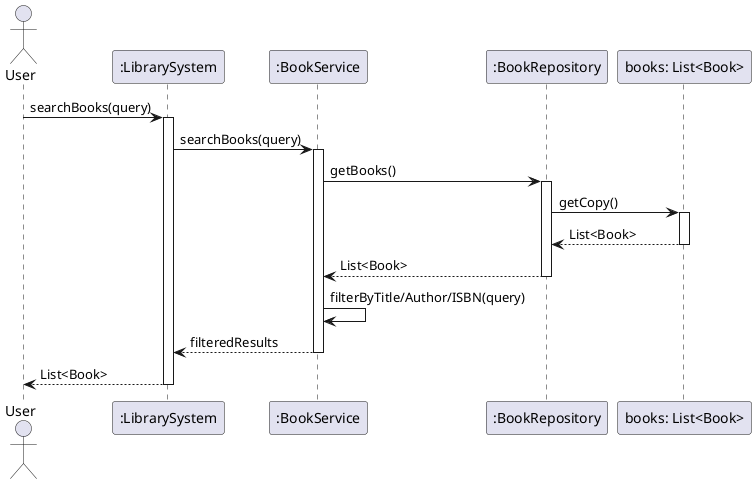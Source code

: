 @startuml
actor User
participant ":LibrarySystem" as System
participant ":BookService" as Service
participant ":BookRepository" as Repo
participant "books: List<Book>" as List

User -> System: searchBooks(query)
activate System

System -> Service: searchBooks(query)
activate Service

Service -> Repo: getBooks()
activate Repo

Repo -> List: getCopy()
activate List
List --> Repo: List<Book>
deactivate List

Repo --> Service: List<Book>
deactivate Repo

Service -> Service: filterByTitle/Author/ISBN(query)
Service --> System: filteredResults
deactivate Service

System --> User: List<Book>
deactivate System
@enduml